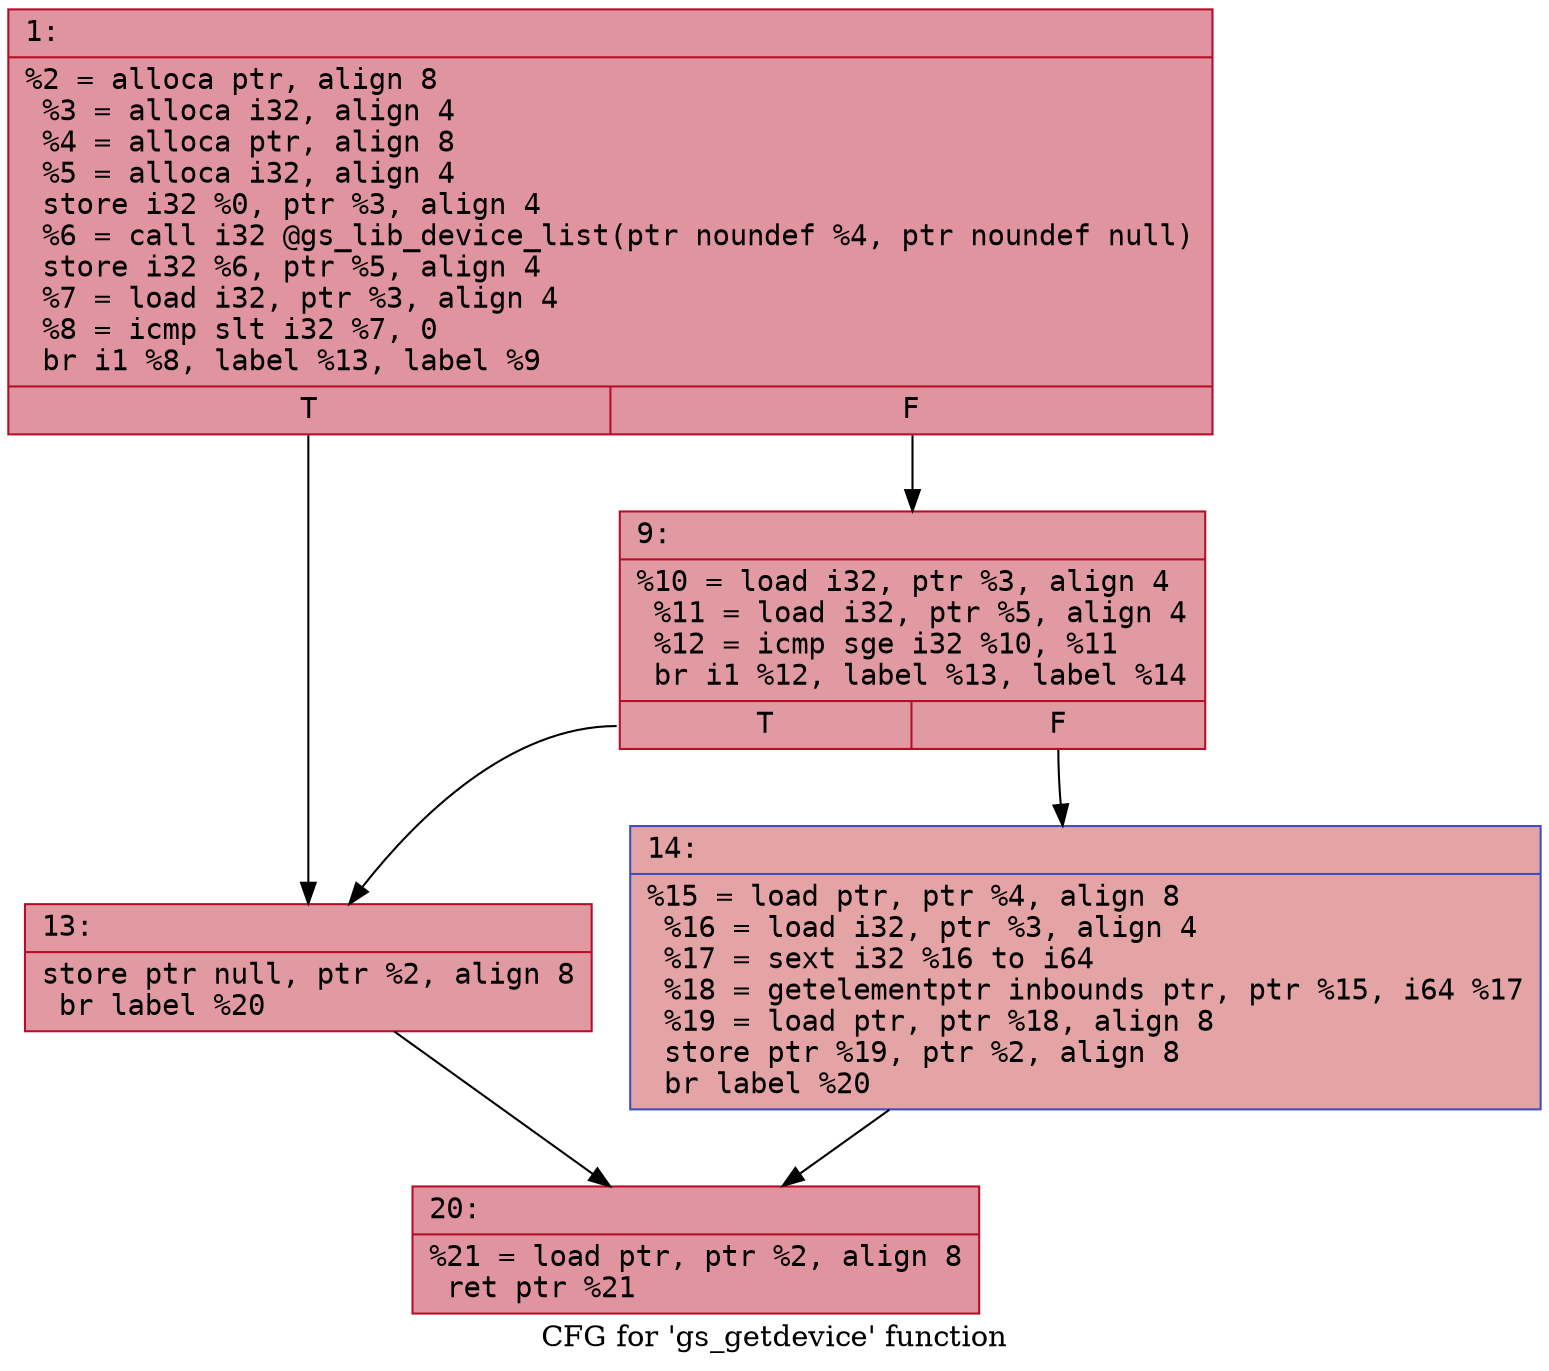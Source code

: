 digraph "CFG for 'gs_getdevice' function" {
	label="CFG for 'gs_getdevice' function";

	Node0x600001eed810 [shape=record,color="#b70d28ff", style=filled, fillcolor="#b70d2870" fontname="Courier",label="{1:\l|  %2 = alloca ptr, align 8\l  %3 = alloca i32, align 4\l  %4 = alloca ptr, align 8\l  %5 = alloca i32, align 4\l  store i32 %0, ptr %3, align 4\l  %6 = call i32 @gs_lib_device_list(ptr noundef %4, ptr noundef null)\l  store i32 %6, ptr %5, align 4\l  %7 = load i32, ptr %3, align 4\l  %8 = icmp slt i32 %7, 0\l  br i1 %8, label %13, label %9\l|{<s0>T|<s1>F}}"];
	Node0x600001eed810:s0 -> Node0x600001eed8b0[tooltip="1 -> 13\nProbability 37.50%" ];
	Node0x600001eed810:s1 -> Node0x600001eed860[tooltip="1 -> 9\nProbability 62.50%" ];
	Node0x600001eed860 [shape=record,color="#b70d28ff", style=filled, fillcolor="#bb1b2c70" fontname="Courier",label="{9:\l|  %10 = load i32, ptr %3, align 4\l  %11 = load i32, ptr %5, align 4\l  %12 = icmp sge i32 %10, %11\l  br i1 %12, label %13, label %14\l|{<s0>T|<s1>F}}"];
	Node0x600001eed860:s0 -> Node0x600001eed8b0[tooltip="9 -> 13\nProbability 50.00%" ];
	Node0x600001eed860:s1 -> Node0x600001eed900[tooltip="9 -> 14\nProbability 50.00%" ];
	Node0x600001eed8b0 [shape=record,color="#b70d28ff", style=filled, fillcolor="#bb1b2c70" fontname="Courier",label="{13:\l|  store ptr null, ptr %2, align 8\l  br label %20\l}"];
	Node0x600001eed8b0 -> Node0x600001eed950[tooltip="13 -> 20\nProbability 100.00%" ];
	Node0x600001eed900 [shape=record,color="#3d50c3ff", style=filled, fillcolor="#c32e3170" fontname="Courier",label="{14:\l|  %15 = load ptr, ptr %4, align 8\l  %16 = load i32, ptr %3, align 4\l  %17 = sext i32 %16 to i64\l  %18 = getelementptr inbounds ptr, ptr %15, i64 %17\l  %19 = load ptr, ptr %18, align 8\l  store ptr %19, ptr %2, align 8\l  br label %20\l}"];
	Node0x600001eed900 -> Node0x600001eed950[tooltip="14 -> 20\nProbability 100.00%" ];
	Node0x600001eed950 [shape=record,color="#b70d28ff", style=filled, fillcolor="#b70d2870" fontname="Courier",label="{20:\l|  %21 = load ptr, ptr %2, align 8\l  ret ptr %21\l}"];
}
